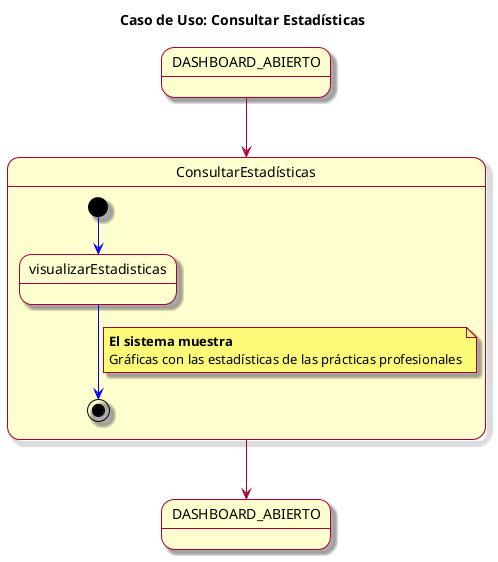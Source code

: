@startuml
skin rose
title Caso de Uso: Consultar Estadísticas

state "DASHBOARD_ABIERTO" as DASHBOARD_ABIERTO2

DASHBOARD_ABIERTO --> ConsultarEstadísticas
ConsultarEstadísticas --> DASHBOARD_ABIERTO2

state ConsultarEstadísticas {
    [*] -[#blue]-> visualizarEstadisticas   
    visualizarEstadisticas -[#blue]-> [*]
    note on link
        **El sistema muestra**
        Gráficas con las estadísticas de las prácticas profesionales
    end note
}

@enduml